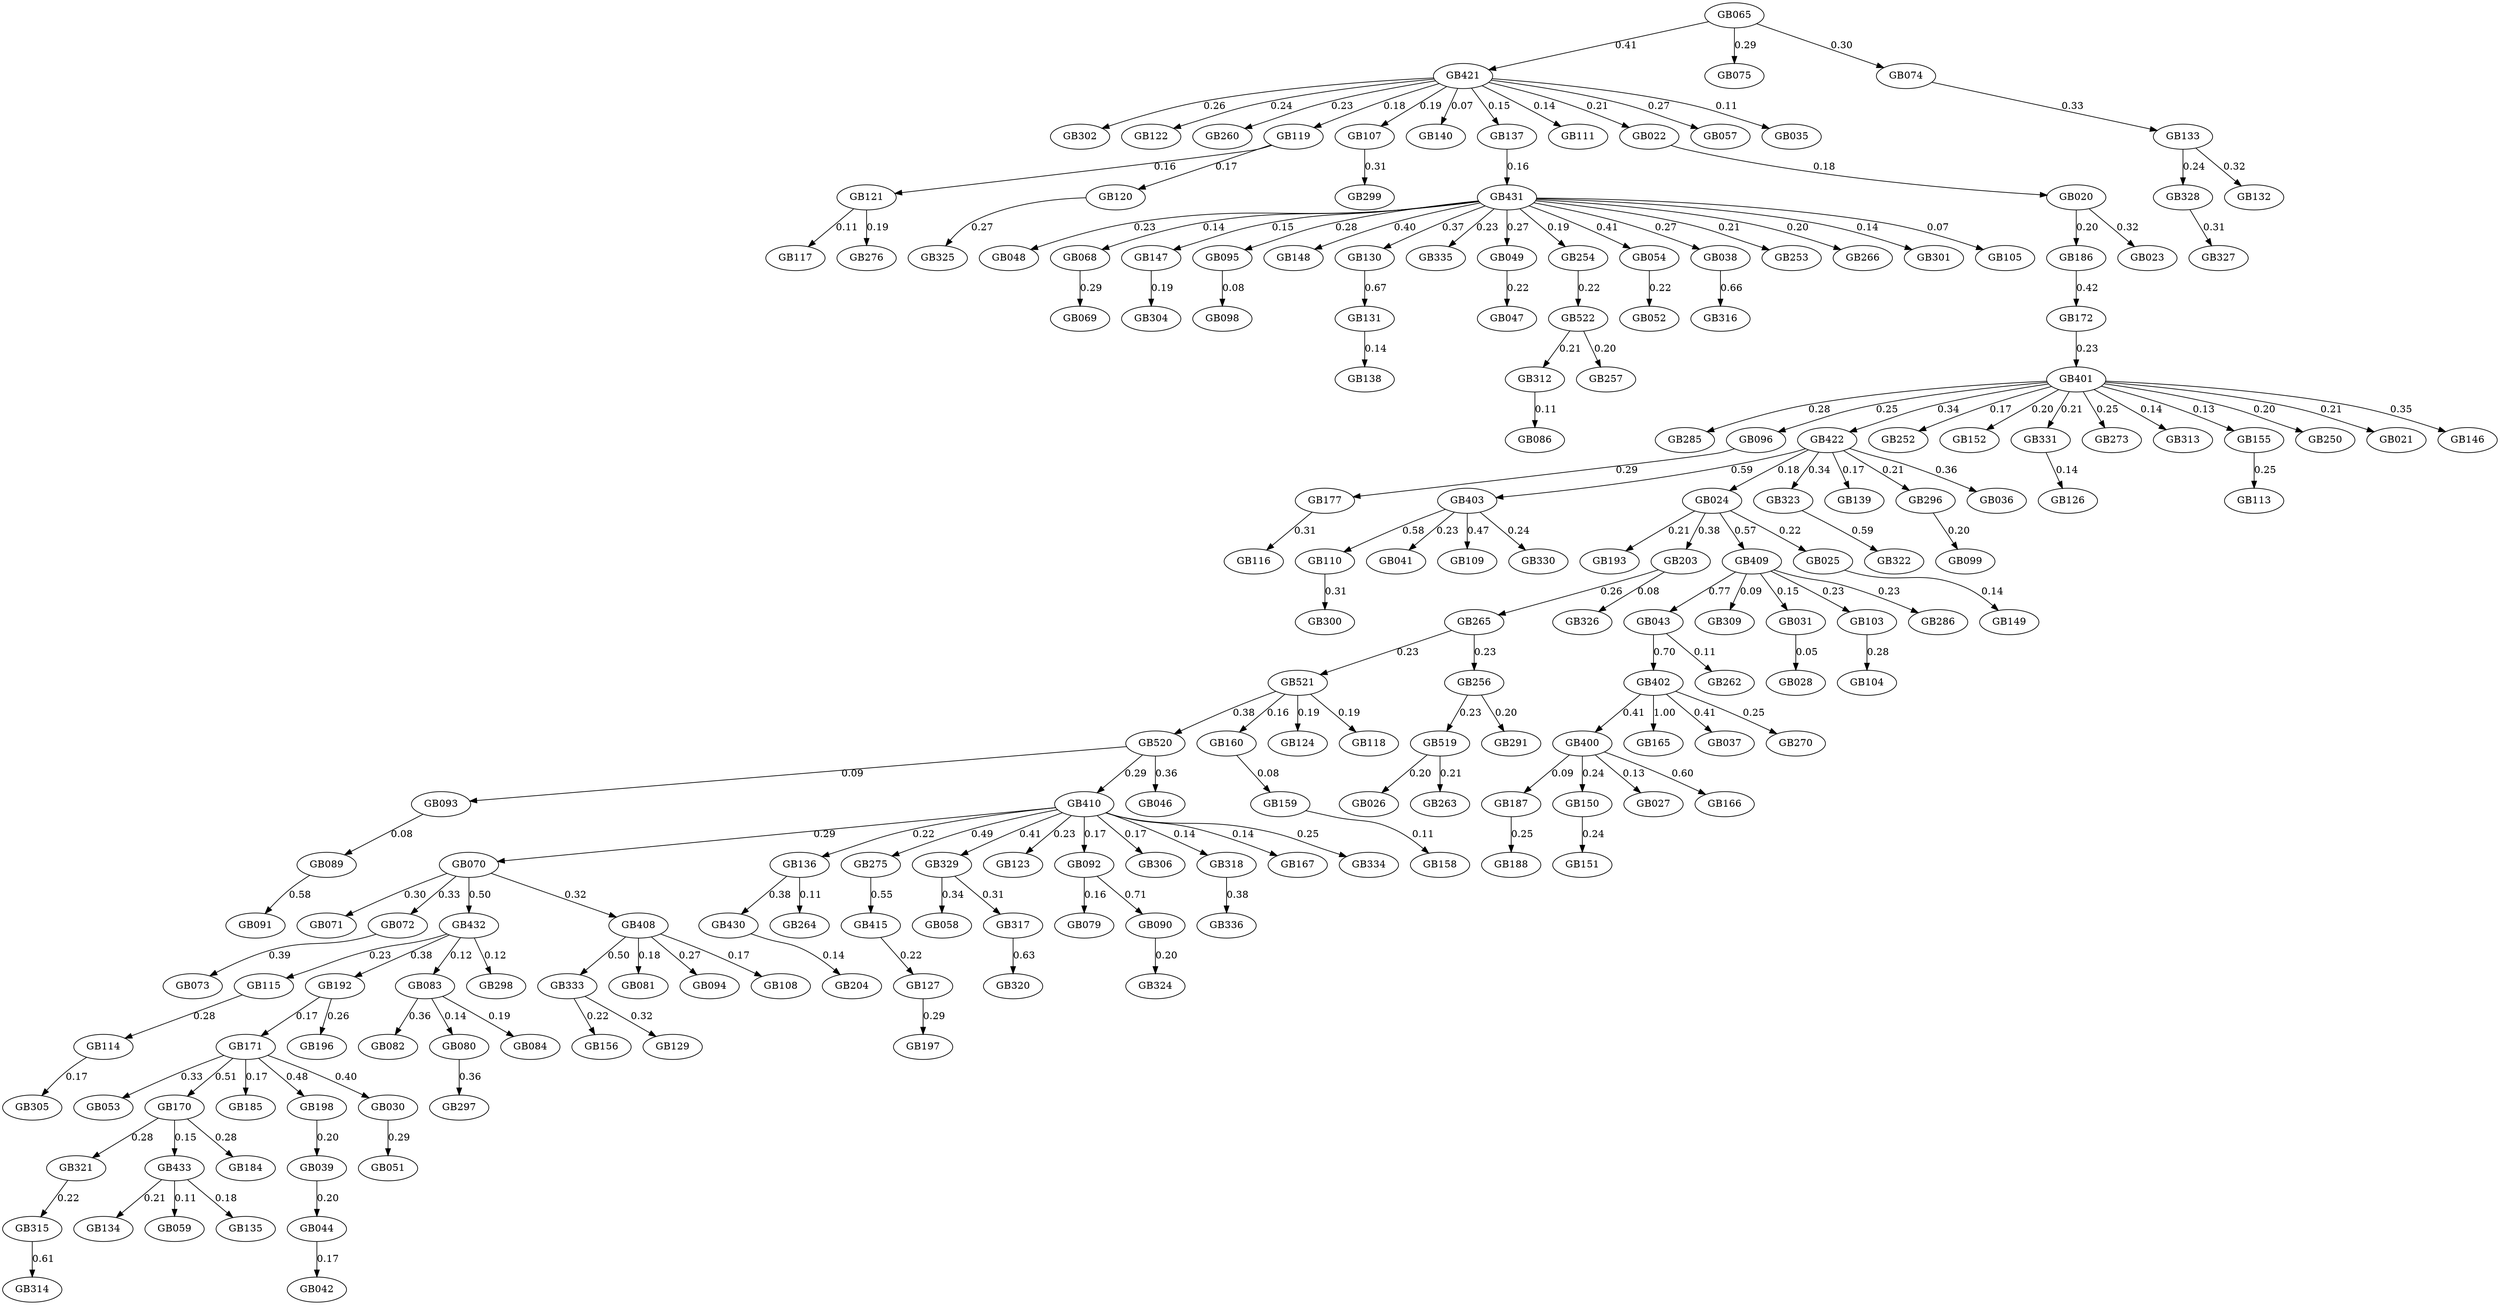digraph G {
   GB043 -> GB402 [label="0.70"];
   GB403 -> GB110 [label="0.58"];
   GB115 -> GB114 [label="0.28"];
   GB024 -> GB193 [label="0.21"];
   GB171 -> GB053 [label="0.33"];
   GB265 -> GB521 [label="0.23"];
   GB431 -> GB048 [label="0.23"];
   GB521 -> GB520 [label="0.38"];
   GB421 -> GB302 [label="0.26"];
   GB170 -> GB321 [label="0.28"];
   GB192 -> GB171 [label="0.17"];
   GB160 -> GB159 [label="0.08"];
   GB070 -> GB071 [label="0.30"];
   GB401 -> GB285 [label="0.28"];
   GB068 -> GB069 [label="0.29"];
   GB400 -> GB187 [label="0.09"];
   GB401 -> GB096 [label="0.25"];
   GB065 -> GB075 [label="0.29"];
   GB171 -> GB185 [label="0.17"];
   GB421 -> GB122 [label="0.24"];
   GB024 -> GB203 [label="0.38"];
   GB422 -> GB323 [label="0.34"];
   GB409 -> GB309 [label="0.09"];
   GB522 -> GB312 [label="0.21"];
   GB083 -> GB082 [label="0.36"];
   GB401 -> GB252 [label="0.17"];
   GB328 -> GB327 [label="0.31"];
   GB402 -> GB165 [label="1.00"];
   GB070 -> GB072 [label="0.33"];
   GB031 -> GB028 [label="0.05"];
   GB421 -> GB260 [label="0.23"];
   GB070 -> GB432 [label="0.50"];
   GB093 -> GB089 [label="0.08"];
   GB415 -> GB127 [label="0.22"];
   GB121 -> GB117 [label="0.11"];
   GB147 -> GB304 [label="0.19"];
   GB422 -> GB139 [label="0.17"];
   GB039 -> GB044 [label="0.20"];
   GB402 -> GB037 [label="0.41"];
   GB044 -> GB042 [label="0.17"];
   GB422 -> GB296 [label="0.21"];
   GB096 -> GB177 [label="0.29"];
   GB198 -> GB039 [label="0.20"];
   GB095 -> GB098 [label="0.08"];
   GB171 -> GB030 [label="0.40"];
   GB070 -> GB408 [label="0.32"];
   GB403 -> GB041 [label="0.23"];
   GB430 -> GB204 [label="0.14"];
   GB401 -> GB152 [label="0.20"];
   GB422 -> GB036 [label="0.36"];
   GB432 -> GB298 [label="0.12"];
   GB431 -> GB147 [label="0.15"];
   GB186 -> GB172 [label="0.42"];
   GB401 -> GB331 [label="0.21"];
   GB400 -> GB150 [label="0.24"];
   GB431 -> GB148 [label="0.40"];
   GB433 -> GB134 [label="0.21"];
   GB433 -> GB059 [label="0.11"];
   GB323 -> GB322 [label="0.59"];
   GB136 -> GB430 [label="0.38"];
   GB256 -> GB519 [label="0.23"];
   GB256 -> GB291 [label="0.20"];
   GB431 -> GB130 [label="0.37"];
   GB170 -> GB184 [label="0.28"];
   GB410 -> GB275 [label="0.49"];
   GB522 -> GB257 [label="0.20"];
   GB409 -> GB103 [label="0.23"];
   GB329 -> GB058 [label="0.34"];
   GB172 -> GB401 [label="0.23"];
   GB431 -> GB335 [label="0.23"];
   GB049 -> GB047 [label="0.22"];
   GB521 -> GB124 [label="0.19"];
   GB150 -> GB151 [label="0.24"];
   GB519 -> GB026 [label="0.20"];
   GB119 -> GB120 [label="0.17"];
   GB333 -> GB156 [label="0.22"];
   GB025 -> GB149 [label="0.14"];
   GB321 -> GB315 [label="0.22"];
   GB254 -> GB522 [label="0.22"];
   GB431 -> GB095 [label="0.28"];
   GB203 -> GB265 [label="0.26"];
   GB521 -> GB118 [label="0.19"];
   GB043 -> GB262 [label="0.11"];
   GB403 -> GB109 [label="0.47"];
   GB107 -> GB299 [label="0.31"];
   GB054 -> GB052 [label="0.22"];
   GB431 -> GB054 [label="0.41"];
   GB421 -> GB140 [label="0.07"];
   GB159 -> GB158 [label="0.11"];
   GB038 -> GB316 [label="0.66"];
   GB403 -> GB330 [label="0.24"];
   GB083 -> GB080 [label="0.14"];
   GB315 -> GB314 [label="0.61"];
   GB265 -> GB256 [label="0.23"];
   GB431 -> GB254 [label="0.19"];
   GB401 -> GB273 [label="0.25"];
   GB400 -> GB027 [label="0.13"];
   GB080 -> GB297 [label="0.36"];
   GB020 -> GB186 [label="0.20"];
   GB127 -> GB197 [label="0.29"];
   GB103 -> GB104 [label="0.28"];
   GB089 -> GB091 [label="0.58"];
   GB177 -> GB116 [label="0.31"];
   GB409 -> GB043 [label="0.77"];
   GB133 -> GB328 [label="0.24"];
   GB410 -> GB136 [label="0.22"];
   GB433 -> GB135 [label="0.18"];
   GB400 -> GB166 [label="0.60"];
   GB401 -> GB313 [label="0.14"];
   GB431 -> GB049 [label="0.27"];
   GB137 -> GB431 [label="0.16"];
   GB431 -> GB253 [label="0.21"];
   GB422 -> GB024 [label="0.18"];
   GB155 -> GB113 [label="0.25"];
   GB131 -> GB138 [label="0.14"];
   GB422 -> GB403 [label="0.59"];
   GB203 -> GB326 [label="0.08"];
   GB408 -> GB081 [label="0.18"];
   GB519 -> GB263 [label="0.21"];
   GB312 -> GB086 [label="0.11"];
   GB408 -> GB094 [label="0.27"];
   GB431 -> GB266 [label="0.20"];
   GB333 -> GB129 [label="0.32"];
   GB410 -> GB123 [label="0.23"];
   GB072 -> GB073 [label="0.39"];
   GB401 -> GB155 [label="0.13"];
   GB432 -> GB192 [label="0.38"];
   GB431 -> GB038 [label="0.27"];
   GB317 -> GB320 [label="0.63"];
   GB431 -> GB301 [label="0.14"];
   GB421 -> GB107 [label="0.19"];
   GB136 -> GB264 [label="0.11"];
   GB410 -> GB092 [label="0.17"];
   GB408 -> GB108 [label="0.17"];
   GB119 -> GB121 [label="0.16"];
   GB083 -> GB084 [label="0.19"];
   GB401 -> GB250 [label="0.20"];
   GB421 -> GB111 [label="0.14"];
   GB520 -> GB046 [label="0.36"];
   GB024 -> GB025 [label="0.22"];
   GB121 -> GB276 [label="0.19"];
   GB431 -> GB068 [label="0.14"];
   GB402 -> GB270 [label="0.25"];
   GB065 -> GB074 [label="0.30"];
   GB092 -> GB079 [label="0.16"];
   GB020 -> GB023 [label="0.32"];
   GB065 -> GB421 [label="0.41"];
   GB408 -> GB333 [label="0.50"];
   GB329 -> GB317 [label="0.31"];
   GB421 -> GB119 [label="0.18"];
   GB410 -> GB306 [label="0.17"];
   GB024 -> GB409 [label="0.57"];
   GB318 -> GB336 [label="0.38"];
   GB171 -> GB170 [label="0.51"];
   GB421 -> GB022 [label="0.21"];
   GB421 -> GB137 [label="0.15"];
   GB401 -> GB021 [label="0.21"];
   GB030 -> GB051 [label="0.29"];
   GB431 -> GB105 [label="0.07"];
   GB187 -> GB188 [label="0.25"];
   GB331 -> GB126 [label="0.14"];
   GB130 -> GB131 [label="0.67"];
   GB402 -> GB400 [label="0.41"];
   GB410 -> GB167 [label="0.14"];
   GB409 -> GB031 [label="0.15"];
   GB171 -> GB198 [label="0.48"];
   GB133 -> GB132 [label="0.32"];
   GB074 -> GB133 [label="0.33"];
   GB110 -> GB300 [label="0.31"];
   GB520 -> GB410 [label="0.29"];
   GB090 -> GB324 [label="0.20"];
   GB410 -> GB318 [label="0.14"];
   GB275 -> GB415 [label="0.55"];
   GB520 -> GB093 [label="0.09"];
   GB432 -> GB115 [label="0.23"];
   GB401 -> GB146 [label="0.35"];
   GB432 -> GB083 [label="0.12"];
   GB410 -> GB334 [label="0.25"];
   GB410 -> GB070 [label="0.29"];
   GB421 -> GB057 [label="0.27"];
   GB120 -> GB325 [label="0.27"];
   GB170 -> GB433 [label="0.15"];
   GB296 -> GB099 [label="0.20"];
   GB401 -> GB422 [label="0.34"];
   GB092 -> GB090 [label="0.71"];
   GB022 -> GB020 [label="0.18"];
   GB421 -> GB035 [label="0.11"];
   GB409 -> GB286 [label="0.23"];
   GB410 -> GB329 [label="0.41"];
   GB114 -> GB305 [label="0.17"];
   GB521 -> GB160 [label="0.16"];
   GB192 -> GB196 [label="0.26"];
   GB080;
   GB081;
   GB082;
   GB270;
   GB084;
   GB276;
   GB086;
   GB089;
   GB160;
   GB167;
   GB166;
   GB165;
   GB083;
   GB408;
   GB409;
   GB320;
   GB400;
   GB401;
   GB402;
   GB403;
   GB138;
   GB275;
   GB139;
   GB079;
   GB264;
   GB265;
   GB266;
   GB071;
   GB070;
   GB073;
   GB263;
   GB039;
   GB131;
   GB317;
   GB273;
   GB068;
   GB069;
   GB065;
   GB327;
   GB188;
   GB058;
   GB185;
   GB184;
   GB187;
   GB186;
   GB091;
   GB159;
   GB177;
   GB170;
   GB171;
   GB172;
   GB052;
   GB325;
   GB324;
   GB059;
   GB326;
   GB321;
   GB042;
   GB323;
   GB322;
   GB053;
   GB203;
   GB051;
   GB298;
   GB057;
   GB328;
   GB204;
   GB054;
   GB198;
   GB099;
   GB192;
   GB193;
   GB098;
   GB196;
   GB197;
   GB519;
   GB291;
   GB297;
   GB296;
   GB299;
   GB123;
   GB049;
   GB103;
   GB105;
   GB104;
   GB107;
   GB109;
   GB108;
   GB336;
   GB334;
   GB335;
   GB333;
   GB330;
   GB331;
   GB522;
   GB521;
   GB520;
   GB318;
   GB250;
   GB286;
   GB285;
   GB113;
   GB110;
   GB111;
   GB116;
   GB117;
   GB114;
   GB115;
   GB118;
   GB119;
   GB147;
   GB302;
   GB301;
   GB300;
   GB306;
   GB305;
   GB304;
   GB309;
   GB431;
   GB430;
   GB433;
   GB432;
   GB075;
   GB044;
   GB046;
   GB047;
   GB041;
   GB129;
   GB043;
   GB127;
   GB126;
   GB124;
   GB048;
   GB122;
   GB121;
   GB120;
   GB254;
   GB257;
   GB256;
   GB149;
   GB148;
   GB253;
   GB252;
   GB314;
   GB315;
   GB316;
   GB146;
   GB140;
   GB312;
   GB313;
   GB422;
   GB421;
   GB031;
   GB030;
   GB035;
   GB037;
   GB036;
   GB130;
   GB038;
   GB132;
   GB133;
   GB134;
   GB135;
   GB136;
   GB137;
   GB096;
   GB095;
   GB094;
   GB093;
   GB092;
   GB158;
   GB090;
   GB156;
   GB260;
   GB155;
   GB152;
   GB150;
   GB151;
   GB410;
   GB329;
   GB262;
   GB415;
   GB072;
   GB074;
   GB022;
   GB023;
   GB020;
   GB021;
   GB026;
   GB027;
   GB024;
   GB025;
   GB028;

}
